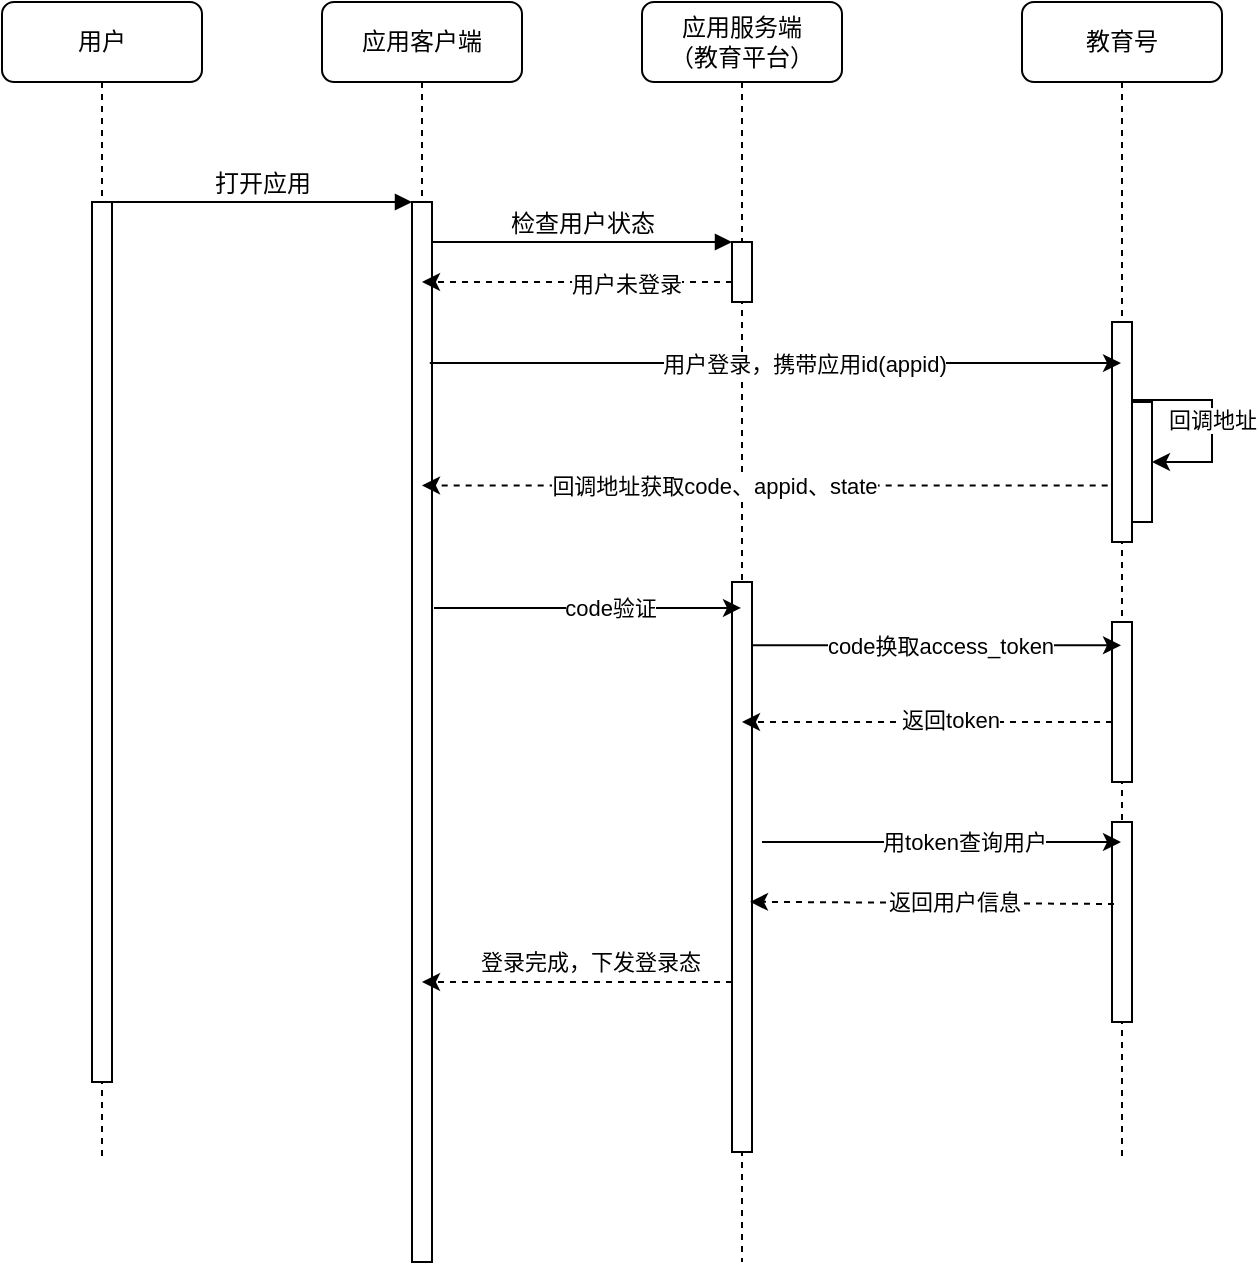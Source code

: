 <mxfile version="20.8.23" type="github">
  <diagram name="第 1 页" id="dUVvVyLjPzuyjLZR24LQ">
    <mxGraphModel dx="954" dy="562" grid="1" gridSize="10" guides="1" tooltips="1" connect="1" arrows="1" fold="1" page="1" pageScale="1" pageWidth="1100" pageHeight="850" math="0" shadow="0">
      <root>
        <mxCell id="0" />
        <mxCell id="1" parent="0" />
        <mxCell id="pnnKYxnlThpWzgWn_VIT-1" value="应用客户端" style="shape=umlLifeline;perimeter=lifelinePerimeter;whiteSpace=wrap;html=1;container=1;collapsible=0;recursiveResize=0;outlineConnect=0;rounded=1;shadow=0;comic=0;labelBackgroundColor=none;strokeWidth=1;fontFamily=Verdana;fontSize=12;align=center;" vertex="1" parent="1">
          <mxGeometry x="270" y="90" width="100" height="630" as="geometry" />
        </mxCell>
        <mxCell id="pnnKYxnlThpWzgWn_VIT-2" style="edgeStyle=none;rounded=0;orthogonalLoop=1;jettySize=auto;html=1;dashed=1;elbow=vertical;" edge="1" parent="pnnKYxnlThpWzgWn_VIT-1" source="pnnKYxnlThpWzgWn_VIT-3" target="pnnKYxnlThpWzgWn_VIT-1">
          <mxGeometry relative="1" as="geometry" />
        </mxCell>
        <mxCell id="pnnKYxnlThpWzgWn_VIT-3" value="" style="html=1;points=[];perimeter=orthogonalPerimeter;rounded=0;shadow=0;comic=0;labelBackgroundColor=none;strokeWidth=1;fontFamily=Verdana;fontSize=12;align=center;" vertex="1" parent="pnnKYxnlThpWzgWn_VIT-1">
          <mxGeometry x="45" y="100" width="10" height="530" as="geometry" />
        </mxCell>
        <mxCell id="pnnKYxnlThpWzgWn_VIT-4" value="应用服务端&lt;br style=&quot;border-color: var(--border-color);&quot;&gt;（教育平台）" style="shape=umlLifeline;perimeter=lifelinePerimeter;whiteSpace=wrap;html=1;container=1;collapsible=0;recursiveResize=0;outlineConnect=0;rounded=1;shadow=0;comic=0;labelBackgroundColor=none;strokeWidth=1;fontFamily=Verdana;fontSize=12;align=center;" vertex="1" parent="1">
          <mxGeometry x="430" y="90" width="100" height="630" as="geometry" />
        </mxCell>
        <mxCell id="pnnKYxnlThpWzgWn_VIT-5" value="" style="html=1;points=[];perimeter=orthogonalPerimeter;rounded=0;shadow=0;comic=0;labelBackgroundColor=none;strokeWidth=1;fontFamily=Verdana;fontSize=12;align=center;" vertex="1" parent="pnnKYxnlThpWzgWn_VIT-4">
          <mxGeometry x="45" y="120" width="10" height="30" as="geometry" />
        </mxCell>
        <mxCell id="pnnKYxnlThpWzgWn_VIT-6" style="edgeStyle=none;rounded=0;orthogonalLoop=1;jettySize=auto;html=1;elbow=vertical;" edge="1" parent="pnnKYxnlThpWzgWn_VIT-4" source="pnnKYxnlThpWzgWn_VIT-7" target="pnnKYxnlThpWzgWn_VIT-4">
          <mxGeometry relative="1" as="geometry" />
        </mxCell>
        <mxCell id="pnnKYxnlThpWzgWn_VIT-7" value="" style="html=1;points=[];perimeter=orthogonalPerimeter;rounded=0;shadow=0;comic=0;labelBackgroundColor=none;strokeWidth=1;fontFamily=Verdana;fontSize=12;align=center;" vertex="1" parent="pnnKYxnlThpWzgWn_VIT-4">
          <mxGeometry x="45" y="290" width="10" height="285" as="geometry" />
        </mxCell>
        <mxCell id="pnnKYxnlThpWzgWn_VIT-12" value="用户" style="shape=umlLifeline;perimeter=lifelinePerimeter;whiteSpace=wrap;html=1;container=1;collapsible=0;recursiveResize=0;outlineConnect=0;rounded=1;shadow=0;comic=0;labelBackgroundColor=none;strokeWidth=1;fontFamily=Verdana;fontSize=12;align=center;" vertex="1" parent="1">
          <mxGeometry x="110" y="90" width="100" height="580" as="geometry" />
        </mxCell>
        <mxCell id="pnnKYxnlThpWzgWn_VIT-13" value="" style="html=1;points=[];perimeter=orthogonalPerimeter;rounded=0;shadow=0;comic=0;labelBackgroundColor=none;strokeWidth=1;fontFamily=Verdana;fontSize=12;align=center;" vertex="1" parent="pnnKYxnlThpWzgWn_VIT-12">
          <mxGeometry x="45" y="100" width="10" height="440" as="geometry" />
        </mxCell>
        <mxCell id="pnnKYxnlThpWzgWn_VIT-14" value="打开应用" style="html=1;verticalAlign=bottom;endArrow=block;entryX=0;entryY=0;labelBackgroundColor=none;fontFamily=Verdana;fontSize=12;edgeStyle=elbowEdgeStyle;elbow=vertical;" edge="1" parent="1" source="pnnKYxnlThpWzgWn_VIT-13" target="pnnKYxnlThpWzgWn_VIT-3">
          <mxGeometry relative="1" as="geometry">
            <mxPoint x="230" y="200" as="sourcePoint" />
          </mxGeometry>
        </mxCell>
        <mxCell id="pnnKYxnlThpWzgWn_VIT-15" value="检查用户状态" style="html=1;verticalAlign=bottom;endArrow=block;entryX=0;entryY=0;labelBackgroundColor=none;fontFamily=Verdana;fontSize=12;edgeStyle=elbowEdgeStyle;elbow=vertical;" edge="1" parent="1" source="pnnKYxnlThpWzgWn_VIT-3" target="pnnKYxnlThpWzgWn_VIT-5">
          <mxGeometry relative="1" as="geometry">
            <mxPoint x="380" y="210" as="sourcePoint" />
          </mxGeometry>
        </mxCell>
        <mxCell id="pnnKYxnlThpWzgWn_VIT-16" value="教育号" style="shape=umlLifeline;perimeter=lifelinePerimeter;whiteSpace=wrap;html=1;container=1;collapsible=0;recursiveResize=0;outlineConnect=0;rounded=1;shadow=0;comic=0;labelBackgroundColor=none;strokeWidth=1;fontFamily=Verdana;fontSize=12;align=center;" vertex="1" parent="1">
          <mxGeometry x="620" y="90" width="100" height="580" as="geometry" />
        </mxCell>
        <mxCell id="pnnKYxnlThpWzgWn_VIT-17" style="edgeStyle=none;rounded=0;orthogonalLoop=1;jettySize=auto;html=1;" edge="1" parent="pnnKYxnlThpWzgWn_VIT-16" source="pnnKYxnlThpWzgWn_VIT-18" target="pnnKYxnlThpWzgWn_VIT-20">
          <mxGeometry relative="1" as="geometry" />
        </mxCell>
        <mxCell id="pnnKYxnlThpWzgWn_VIT-18" value="" style="html=1;points=[];perimeter=orthogonalPerimeter;rounded=0;shadow=0;comic=0;labelBackgroundColor=none;strokeWidth=1;fontFamily=Verdana;fontSize=12;align=center;" vertex="1" parent="pnnKYxnlThpWzgWn_VIT-16">
          <mxGeometry x="45" y="160" width="10" height="110" as="geometry" />
        </mxCell>
        <mxCell id="pnnKYxnlThpWzgWn_VIT-19" value="" style="edgeStyle=none;rounded=0;orthogonalLoop=1;jettySize=auto;html=1;" edge="1" parent="pnnKYxnlThpWzgWn_VIT-16" source="pnnKYxnlThpWzgWn_VIT-20" target="pnnKYxnlThpWzgWn_VIT-18">
          <mxGeometry relative="1" as="geometry" />
        </mxCell>
        <mxCell id="pnnKYxnlThpWzgWn_VIT-20" value="" style="html=1;points=[];perimeter=orthogonalPerimeter;rounded=0;shadow=0;comic=0;labelBackgroundColor=none;strokeWidth=1;fontFamily=Verdana;fontSize=12;align=center;" vertex="1" parent="pnnKYxnlThpWzgWn_VIT-16">
          <mxGeometry x="55" y="200" width="10" height="60" as="geometry" />
        </mxCell>
        <mxCell id="pnnKYxnlThpWzgWn_VIT-21" value="" style="endArrow=classic;html=1;rounded=0;exitX=1;exitY=0.355;exitDx=0;exitDy=0;exitPerimeter=0;edgeStyle=entityRelationEdgeStyle;elbow=vertical;" edge="1" parent="pnnKYxnlThpWzgWn_VIT-16" source="pnnKYxnlThpWzgWn_VIT-18" target="pnnKYxnlThpWzgWn_VIT-20">
          <mxGeometry width="50" height="50" relative="1" as="geometry">
            <mxPoint x="-200" y="380" as="sourcePoint" />
            <mxPoint x="70" y="300" as="targetPoint" />
          </mxGeometry>
        </mxCell>
        <mxCell id="pnnKYxnlThpWzgWn_VIT-22" value="回调地址" style="edgeLabel;html=1;align=center;verticalAlign=middle;resizable=0;points=[];" vertex="1" connectable="0" parent="pnnKYxnlThpWzgWn_VIT-21">
          <mxGeometry x="-0.007" relative="1" as="geometry">
            <mxPoint as="offset" />
          </mxGeometry>
        </mxCell>
        <mxCell id="pnnKYxnlThpWzgWn_VIT-23" value="" style="html=1;points=[];perimeter=orthogonalPerimeter;rounded=0;shadow=0;comic=0;labelBackgroundColor=none;strokeWidth=1;fontFamily=Verdana;fontSize=12;align=center;" vertex="1" parent="pnnKYxnlThpWzgWn_VIT-16">
          <mxGeometry x="45" y="310" width="10" height="80" as="geometry" />
        </mxCell>
        <mxCell id="pnnKYxnlThpWzgWn_VIT-24" value="" style="html=1;points=[];perimeter=orthogonalPerimeter;rounded=0;shadow=0;comic=0;labelBackgroundColor=none;strokeWidth=1;fontFamily=Verdana;fontSize=12;align=center;" vertex="1" parent="pnnKYxnlThpWzgWn_VIT-16">
          <mxGeometry x="45" y="410" width="10" height="100" as="geometry" />
        </mxCell>
        <mxCell id="pnnKYxnlThpWzgWn_VIT-27" style="rounded=0;orthogonalLoop=1;jettySize=auto;html=1;dashed=1;" edge="1" parent="1" source="pnnKYxnlThpWzgWn_VIT-5" target="pnnKYxnlThpWzgWn_VIT-1">
          <mxGeometry relative="1" as="geometry">
            <mxPoint x="480" y="250" as="sourcePoint" />
            <Array as="points">
              <mxPoint x="390" y="230" />
            </Array>
          </mxGeometry>
        </mxCell>
        <mxCell id="pnnKYxnlThpWzgWn_VIT-28" value="用户未登录" style="edgeLabel;html=1;align=center;verticalAlign=middle;resizable=0;points=[];" vertex="1" connectable="0" parent="pnnKYxnlThpWzgWn_VIT-27">
          <mxGeometry x="-0.308" y="1" relative="1" as="geometry">
            <mxPoint as="offset" />
          </mxGeometry>
        </mxCell>
        <mxCell id="pnnKYxnlThpWzgWn_VIT-29" style="rounded=0;orthogonalLoop=1;jettySize=auto;html=1;exitX=0.889;exitY=0.152;exitDx=0;exitDy=0;exitPerimeter=0;" edge="1" parent="1" source="pnnKYxnlThpWzgWn_VIT-3" target="pnnKYxnlThpWzgWn_VIT-16">
          <mxGeometry relative="1" as="geometry">
            <mxPoint x="635" y="270" as="targetPoint" />
          </mxGeometry>
        </mxCell>
        <mxCell id="pnnKYxnlThpWzgWn_VIT-30" value="用户登录，携带应用id(appid)" style="edgeLabel;html=1;align=center;verticalAlign=middle;resizable=0;points=[];" vertex="1" connectable="0" parent="pnnKYxnlThpWzgWn_VIT-29">
          <mxGeometry x="0.081" y="1" relative="1" as="geometry">
            <mxPoint y="1" as="offset" />
          </mxGeometry>
        </mxCell>
        <mxCell id="pnnKYxnlThpWzgWn_VIT-32" style="rounded=0;orthogonalLoop=1;jettySize=auto;html=1;elbow=vertical;dashed=1;exitX=-0.216;exitY=0.743;exitDx=0;exitDy=0;exitPerimeter=0;" edge="1" parent="1" source="pnnKYxnlThpWzgWn_VIT-18" target="pnnKYxnlThpWzgWn_VIT-1">
          <mxGeometry relative="1" as="geometry" />
        </mxCell>
        <mxCell id="pnnKYxnlThpWzgWn_VIT-33" value="回调地址获取code、appid、state" style="edgeLabel;html=1;align=center;verticalAlign=middle;resizable=0;points=[];" vertex="1" connectable="0" parent="pnnKYxnlThpWzgWn_VIT-32">
          <mxGeometry x="0.153" relative="1" as="geometry">
            <mxPoint as="offset" />
          </mxGeometry>
        </mxCell>
        <mxCell id="pnnKYxnlThpWzgWn_VIT-34" style="rounded=0;orthogonalLoop=1;jettySize=auto;html=1;elbow=vertical;exitX=1.1;exitY=0.383;exitDx=0;exitDy=0;exitPerimeter=0;" edge="1" parent="1" source="pnnKYxnlThpWzgWn_VIT-3" target="pnnKYxnlThpWzgWn_VIT-4">
          <mxGeometry relative="1" as="geometry">
            <mxPoint x="330" y="450" as="sourcePoint" />
            <mxPoint x="470" y="450" as="targetPoint" />
          </mxGeometry>
        </mxCell>
        <mxCell id="pnnKYxnlThpWzgWn_VIT-35" value="code验证" style="edgeLabel;html=1;align=center;verticalAlign=middle;resizable=0;points=[];" vertex="1" connectable="0" parent="pnnKYxnlThpWzgWn_VIT-34">
          <mxGeometry x="0.139" relative="1" as="geometry">
            <mxPoint as="offset" />
          </mxGeometry>
        </mxCell>
        <mxCell id="pnnKYxnlThpWzgWn_VIT-36" style="rounded=0;orthogonalLoop=1;jettySize=auto;html=1;elbow=vertical;exitX=0.995;exitY=0.111;exitDx=0;exitDy=0;exitPerimeter=0;" edge="1" parent="1" source="pnnKYxnlThpWzgWn_VIT-7" target="pnnKYxnlThpWzgWn_VIT-16">
          <mxGeometry relative="1" as="geometry">
            <mxPoint x="490" y="460" as="sourcePoint" />
            <mxPoint x="634.42" y="409.84" as="targetPoint" />
          </mxGeometry>
        </mxCell>
        <mxCell id="pnnKYxnlThpWzgWn_VIT-37" value="code换取access_token" style="edgeLabel;html=1;align=center;verticalAlign=middle;resizable=0;points=[];" vertex="1" connectable="0" parent="pnnKYxnlThpWzgWn_VIT-36">
          <mxGeometry x="0.243" y="-1" relative="1" as="geometry">
            <mxPoint x="-21" y="-1" as="offset" />
          </mxGeometry>
        </mxCell>
        <mxCell id="pnnKYxnlThpWzgWn_VIT-41" style="rounded=0;orthogonalLoop=1;jettySize=auto;html=1;elbow=vertical;dashed=1;" edge="1" parent="1" source="pnnKYxnlThpWzgWn_VIT-23" target="pnnKYxnlThpWzgWn_VIT-4">
          <mxGeometry relative="1" as="geometry">
            <mxPoint x="635.47" y="472.72" as="sourcePoint" />
            <mxPoint x="490" y="473" as="targetPoint" />
            <Array as="points">
              <mxPoint x="530" y="450" />
            </Array>
          </mxGeometry>
        </mxCell>
        <mxCell id="pnnKYxnlThpWzgWn_VIT-42" value="返回token" style="edgeLabel;html=1;align=center;verticalAlign=middle;resizable=0;points=[];" vertex="1" connectable="0" parent="pnnKYxnlThpWzgWn_VIT-41">
          <mxGeometry x="-0.314" y="-1" relative="1" as="geometry">
            <mxPoint x="-18" as="offset" />
          </mxGeometry>
        </mxCell>
        <mxCell id="pnnKYxnlThpWzgWn_VIT-43" style="edgeStyle=none;rounded=0;orthogonalLoop=1;jettySize=auto;html=1;elbow=vertical;" edge="1" parent="1" target="pnnKYxnlThpWzgWn_VIT-16">
          <mxGeometry relative="1" as="geometry">
            <mxPoint x="490" y="510" as="sourcePoint" />
            <mxPoint x="640" y="509.975" as="targetPoint" />
          </mxGeometry>
        </mxCell>
        <mxCell id="pnnKYxnlThpWzgWn_VIT-44" value="用token查询用户" style="edgeLabel;html=1;align=center;verticalAlign=middle;resizable=0;points=[];" vertex="1" connectable="0" parent="pnnKYxnlThpWzgWn_VIT-43">
          <mxGeometry x="0.265" relative="1" as="geometry">
            <mxPoint x="-13" as="offset" />
          </mxGeometry>
        </mxCell>
        <mxCell id="pnnKYxnlThpWzgWn_VIT-47" style="rounded=0;orthogonalLoop=1;jettySize=auto;html=1;elbow=vertical;dashed=1;exitX=0.1;exitY=0.41;exitDx=0;exitDy=0;exitPerimeter=0;entryX=0.9;entryY=0.561;entryDx=0;entryDy=0;entryPerimeter=0;" edge="1" parent="1" target="pnnKYxnlThpWzgWn_VIT-7" source="pnnKYxnlThpWzgWn_VIT-24">
          <mxGeometry relative="1" as="geometry">
            <mxPoint x="640" y="570" as="sourcePoint" />
            <mxPoint x="490" y="571" as="targetPoint" />
          </mxGeometry>
        </mxCell>
        <mxCell id="pnnKYxnlThpWzgWn_VIT-48" value="返回用户信息" style="edgeLabel;html=1;align=center;verticalAlign=middle;resizable=0;points=[];" vertex="1" connectable="0" parent="pnnKYxnlThpWzgWn_VIT-47">
          <mxGeometry x="-0.314" y="-1" relative="1" as="geometry">
            <mxPoint x="-18" as="offset" />
          </mxGeometry>
        </mxCell>
        <mxCell id="pnnKYxnlThpWzgWn_VIT-49" style="rounded=0;orthogonalLoop=1;jettySize=auto;html=1;elbow=vertical;dashed=1;" edge="1" parent="1" target="pnnKYxnlThpWzgWn_VIT-1" source="pnnKYxnlThpWzgWn_VIT-7">
          <mxGeometry relative="1" as="geometry">
            <mxPoint x="480" y="610" as="sourcePoint" />
            <mxPoint x="330" y="680" as="targetPoint" />
            <Array as="points">
              <mxPoint x="350" y="580" />
            </Array>
          </mxGeometry>
        </mxCell>
        <mxCell id="pnnKYxnlThpWzgWn_VIT-50" value="登录完成，下发登录态" style="edgeLabel;html=1;align=center;verticalAlign=middle;resizable=0;points=[];" vertex="1" connectable="0" parent="pnnKYxnlThpWzgWn_VIT-49">
          <mxGeometry x="-0.314" y="-1" relative="1" as="geometry">
            <mxPoint x="-18" y="-9" as="offset" />
          </mxGeometry>
        </mxCell>
      </root>
    </mxGraphModel>
  </diagram>
</mxfile>
